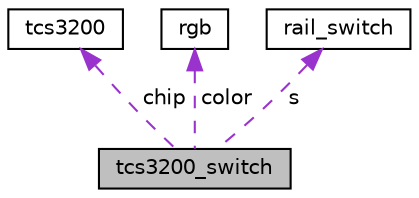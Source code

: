 digraph "tcs3200_switch"
{
  edge [fontname="Helvetica",fontsize="10",labelfontname="Helvetica",labelfontsize="10"];
  node [fontname="Helvetica",fontsize="10",shape=record];
  Node1 [label="tcs3200_switch",height=0.2,width=0.4,color="black", fillcolor="grey75", style="filled", fontcolor="black"];
  Node2 -> Node1 [dir="back",color="darkorchid3",fontsize="10",style="dashed",label=" chip" ,fontname="Helvetica"];
  Node2 [label="tcs3200",height=0.2,width=0.4,color="black", fillcolor="white", style="filled",URL="$classtcs3200.html",tooltip="TCS3200 sensor. "];
  Node3 -> Node1 [dir="back",color="darkorchid3",fontsize="10",style="dashed",label=" color" ,fontname="Helvetica"];
  Node3 [label="rgb",height=0.2,width=0.4,color="black", fillcolor="white", style="filled",URL="$structrgb.html",tooltip="This stuct contains the ints of the color. "];
  Node4 -> Node1 [dir="back",color="darkorchid3",fontsize="10",style="dashed",label=" s" ,fontname="Helvetica"];
  Node4 [label="rail_switch",height=0.2,width=0.4,color="black", fillcolor="white", style="filled",URL="$classrail__switch.html",tooltip="class for controlling a model train switch "];
}

